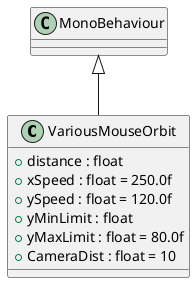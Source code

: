 @startuml
class VariousMouseOrbit {
    + distance : float
    + xSpeed : float = 250.0f
    + ySpeed : float = 120.0f
    + yMinLimit : float
    + yMaxLimit : float = 80.0f
    + CameraDist : float = 10
}
MonoBehaviour <|-- VariousMouseOrbit
@enduml
